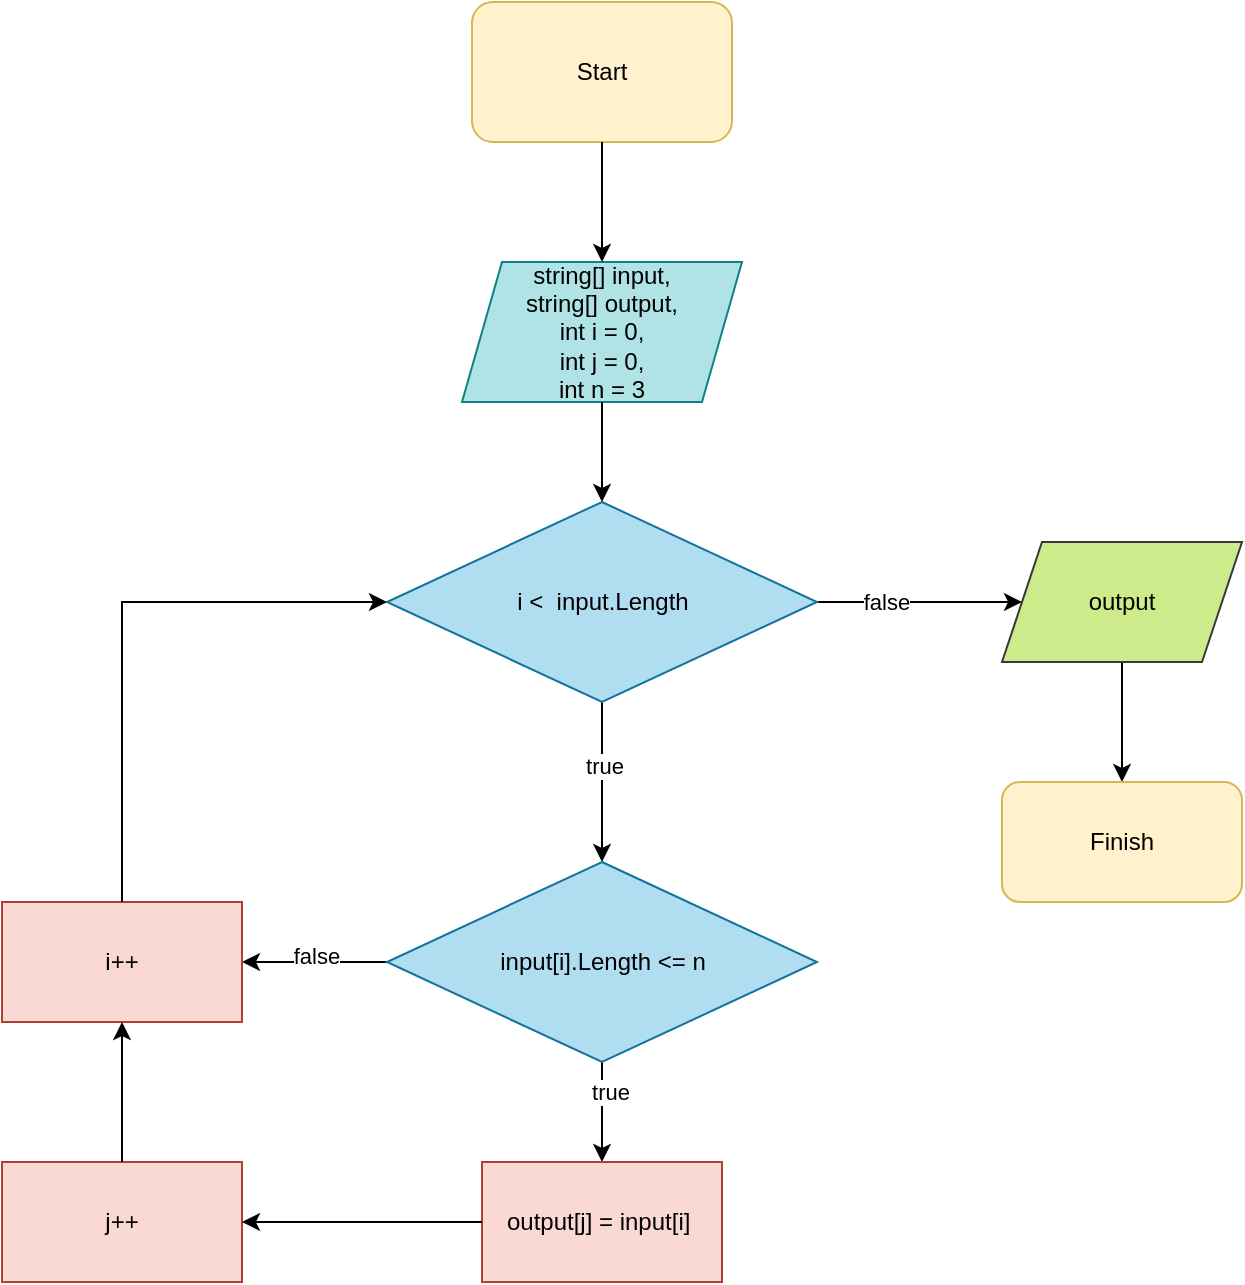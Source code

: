 <mxfile version="20.3.0" type="device"><diagram id="NDvxKf_Aai17WCFBkIJb" name="Page-1"><mxGraphModel dx="1102" dy="875" grid="1" gridSize="10" guides="1" tooltips="1" connect="1" arrows="1" fold="1" page="1" pageScale="1" pageWidth="827" pageHeight="1169" math="0" shadow="0"><root><mxCell id="0"/><mxCell id="1" parent="0"/><mxCell id="C7w_M6VZB5JDLxpNxPmA-1" value="Start" style="rounded=1;whiteSpace=wrap;html=1;fillColor=#fff2cc;strokeColor=#d6b656;" parent="1" vertex="1"><mxGeometry x="315" y="50" width="130" height="70" as="geometry"/></mxCell><mxCell id="C7w_M6VZB5JDLxpNxPmA-2" value="string[] input,&lt;br&gt;string[] output,&lt;br&gt;int i = 0,&lt;br&gt;int j = 0,&lt;br&gt;int n = 3" style="shape=parallelogram;perimeter=parallelogramPerimeter;whiteSpace=wrap;html=1;fixedSize=1;fillColor=#b0e3e6;strokeColor=#0e8088;" parent="1" vertex="1"><mxGeometry x="310" y="180" width="140" height="70" as="geometry"/></mxCell><mxCell id="C7w_M6VZB5JDLxpNxPmA-5" value="" style="edgeStyle=orthogonalEdgeStyle;rounded=0;orthogonalLoop=1;jettySize=auto;html=1;" parent="1" source="C7w_M6VZB5JDLxpNxPmA-3" target="C7w_M6VZB5JDLxpNxPmA-4" edge="1"><mxGeometry relative="1" as="geometry"/></mxCell><mxCell id="C7w_M6VZB5JDLxpNxPmA-20" value="false" style="edgeLabel;html=1;align=center;verticalAlign=middle;resizable=0;points=[];" parent="C7w_M6VZB5JDLxpNxPmA-5" vertex="1" connectable="0"><mxGeometry x="-0.327" relative="1" as="geometry"><mxPoint as="offset"/></mxGeometry></mxCell><mxCell id="C7w_M6VZB5JDLxpNxPmA-19" value="" style="edgeStyle=orthogonalEdgeStyle;rounded=0;orthogonalLoop=1;jettySize=auto;html=1;" parent="1" source="C7w_M6VZB5JDLxpNxPmA-3" target="C7w_M6VZB5JDLxpNxPmA-18" edge="1"><mxGeometry relative="1" as="geometry"/></mxCell><mxCell id="C7w_M6VZB5JDLxpNxPmA-21" value="true" style="edgeLabel;html=1;align=center;verticalAlign=middle;resizable=0;points=[];" parent="C7w_M6VZB5JDLxpNxPmA-19" vertex="1" connectable="0"><mxGeometry x="-0.2" y="1" relative="1" as="geometry"><mxPoint as="offset"/></mxGeometry></mxCell><mxCell id="C7w_M6VZB5JDLxpNxPmA-3" value="i &amp;lt; &amp;nbsp;input.Length" style="rhombus;whiteSpace=wrap;html=1;fillColor=#b1ddf0;strokeColor=#10739e;" parent="1" vertex="1"><mxGeometry x="272.5" y="300" width="215" height="100" as="geometry"/></mxCell><mxCell id="C7w_M6VZB5JDLxpNxPmA-8" value="" style="edgeStyle=orthogonalEdgeStyle;rounded=0;orthogonalLoop=1;jettySize=auto;html=1;" parent="1" source="C7w_M6VZB5JDLxpNxPmA-4" target="C7w_M6VZB5JDLxpNxPmA-7" edge="1"><mxGeometry relative="1" as="geometry"/></mxCell><mxCell id="C7w_M6VZB5JDLxpNxPmA-4" value="output" style="shape=parallelogram;perimeter=parallelogramPerimeter;whiteSpace=wrap;html=1;fixedSize=1;fillColor=#cdeb8b;strokeColor=#36393d;" parent="1" vertex="1"><mxGeometry x="580" y="320" width="120" height="60" as="geometry"/></mxCell><mxCell id="C7w_M6VZB5JDLxpNxPmA-7" value="Finish" style="rounded=1;whiteSpace=wrap;html=1;fillColor=#fff2cc;strokeColor=#d6b656;" parent="1" vertex="1"><mxGeometry x="580" y="440" width="120" height="60" as="geometry"/></mxCell><mxCell id="C7w_M6VZB5JDLxpNxPmA-9" value="" style="endArrow=classic;html=1;rounded=0;exitX=0.5;exitY=1;exitDx=0;exitDy=0;entryX=0.5;entryY=0;entryDx=0;entryDy=0;" parent="1" source="C7w_M6VZB5JDLxpNxPmA-1" target="C7w_M6VZB5JDLxpNxPmA-2" edge="1"><mxGeometry width="50" height="50" relative="1" as="geometry"><mxPoint x="430" y="420" as="sourcePoint"/><mxPoint x="480" y="370" as="targetPoint"/></mxGeometry></mxCell><mxCell id="C7w_M6VZB5JDLxpNxPmA-10" value="" style="endArrow=classic;html=1;rounded=0;exitX=0.5;exitY=1;exitDx=0;exitDy=0;entryX=0.5;entryY=0;entryDx=0;entryDy=0;" parent="1" source="C7w_M6VZB5JDLxpNxPmA-2" target="C7w_M6VZB5JDLxpNxPmA-3" edge="1"><mxGeometry width="50" height="50" relative="1" as="geometry"><mxPoint x="430" y="420" as="sourcePoint"/><mxPoint x="480" y="370" as="targetPoint"/></mxGeometry></mxCell><mxCell id="C7w_M6VZB5JDLxpNxPmA-23" value="" style="edgeStyle=orthogonalEdgeStyle;rounded=0;orthogonalLoop=1;jettySize=auto;html=1;" parent="1" source="C7w_M6VZB5JDLxpNxPmA-18" target="C7w_M6VZB5JDLxpNxPmA-22" edge="1"><mxGeometry relative="1" as="geometry"/></mxCell><mxCell id="C7w_M6VZB5JDLxpNxPmA-24" value="true" style="edgeLabel;html=1;align=center;verticalAlign=middle;resizable=0;points=[];" parent="C7w_M6VZB5JDLxpNxPmA-23" vertex="1" connectable="0"><mxGeometry x="-0.4" y="4" relative="1" as="geometry"><mxPoint as="offset"/></mxGeometry></mxCell><mxCell id="C7w_M6VZB5JDLxpNxPmA-28" value="" style="edgeStyle=orthogonalEdgeStyle;rounded=0;orthogonalLoop=1;jettySize=auto;html=1;" parent="1" source="C7w_M6VZB5JDLxpNxPmA-18" target="C7w_M6VZB5JDLxpNxPmA-27" edge="1"><mxGeometry relative="1" as="geometry"/></mxCell><mxCell id="C7w_M6VZB5JDLxpNxPmA-29" value="false" style="edgeLabel;html=1;align=center;verticalAlign=middle;resizable=0;points=[];" parent="C7w_M6VZB5JDLxpNxPmA-28" vertex="1" connectable="0"><mxGeometry x="-0.021" y="-3" relative="1" as="geometry"><mxPoint as="offset"/></mxGeometry></mxCell><mxCell id="C7w_M6VZB5JDLxpNxPmA-18" value="input[i].Length &amp;lt;= n" style="rhombus;whiteSpace=wrap;html=1;fillColor=#b1ddf0;strokeColor=#10739e;" parent="1" vertex="1"><mxGeometry x="272.5" y="480" width="215" height="100" as="geometry"/></mxCell><mxCell id="C7w_M6VZB5JDLxpNxPmA-22" value="output[j] = input[i]&amp;nbsp;" style="whiteSpace=wrap;html=1;fillColor=#fad9d5;strokeColor=#ae4132;" parent="1" vertex="1"><mxGeometry x="320" y="630" width="120" height="60" as="geometry"/></mxCell><mxCell id="C7w_M6VZB5JDLxpNxPmA-27" value="i++" style="whiteSpace=wrap;html=1;fillColor=#fad9d5;strokeColor=#ae4132;" parent="1" vertex="1"><mxGeometry x="80" y="500" width="120" height="60" as="geometry"/></mxCell><mxCell id="C7w_M6VZB5JDLxpNxPmA-31" value="" style="endArrow=classic;html=1;rounded=0;exitX=0.5;exitY=0;exitDx=0;exitDy=0;entryX=0;entryY=0.5;entryDx=0;entryDy=0;edgeStyle=orthogonalEdgeStyle;" parent="1" source="C7w_M6VZB5JDLxpNxPmA-27" target="C7w_M6VZB5JDLxpNxPmA-3" edge="1"><mxGeometry width="50" height="50" relative="1" as="geometry"><mxPoint x="430" y="440" as="sourcePoint"/><mxPoint x="480" y="390" as="targetPoint"/></mxGeometry></mxCell><mxCell id="C7w_M6VZB5JDLxpNxPmA-32" value="j++" style="rounded=0;whiteSpace=wrap;html=1;fillColor=#fad9d5;strokeColor=#ae4132;" parent="1" vertex="1"><mxGeometry x="80" y="630" width="120" height="60" as="geometry"/></mxCell><mxCell id="C7w_M6VZB5JDLxpNxPmA-33" value="" style="endArrow=classic;html=1;rounded=0;exitX=0;exitY=0.5;exitDx=0;exitDy=0;entryX=1;entryY=0.5;entryDx=0;entryDy=0;" parent="1" source="C7w_M6VZB5JDLxpNxPmA-22" target="C7w_M6VZB5JDLxpNxPmA-32" edge="1"><mxGeometry width="50" height="50" relative="1" as="geometry"><mxPoint x="470" y="440" as="sourcePoint"/><mxPoint x="520" y="390" as="targetPoint"/></mxGeometry></mxCell><mxCell id="C7w_M6VZB5JDLxpNxPmA-34" value="" style="endArrow=classic;html=1;rounded=0;exitX=0.5;exitY=0;exitDx=0;exitDy=0;entryX=0.5;entryY=1;entryDx=0;entryDy=0;" parent="1" source="C7w_M6VZB5JDLxpNxPmA-32" target="C7w_M6VZB5JDLxpNxPmA-27" edge="1"><mxGeometry width="50" height="50" relative="1" as="geometry"><mxPoint x="470" y="440" as="sourcePoint"/><mxPoint x="520" y="390" as="targetPoint"/></mxGeometry></mxCell></root></mxGraphModel></diagram></mxfile>